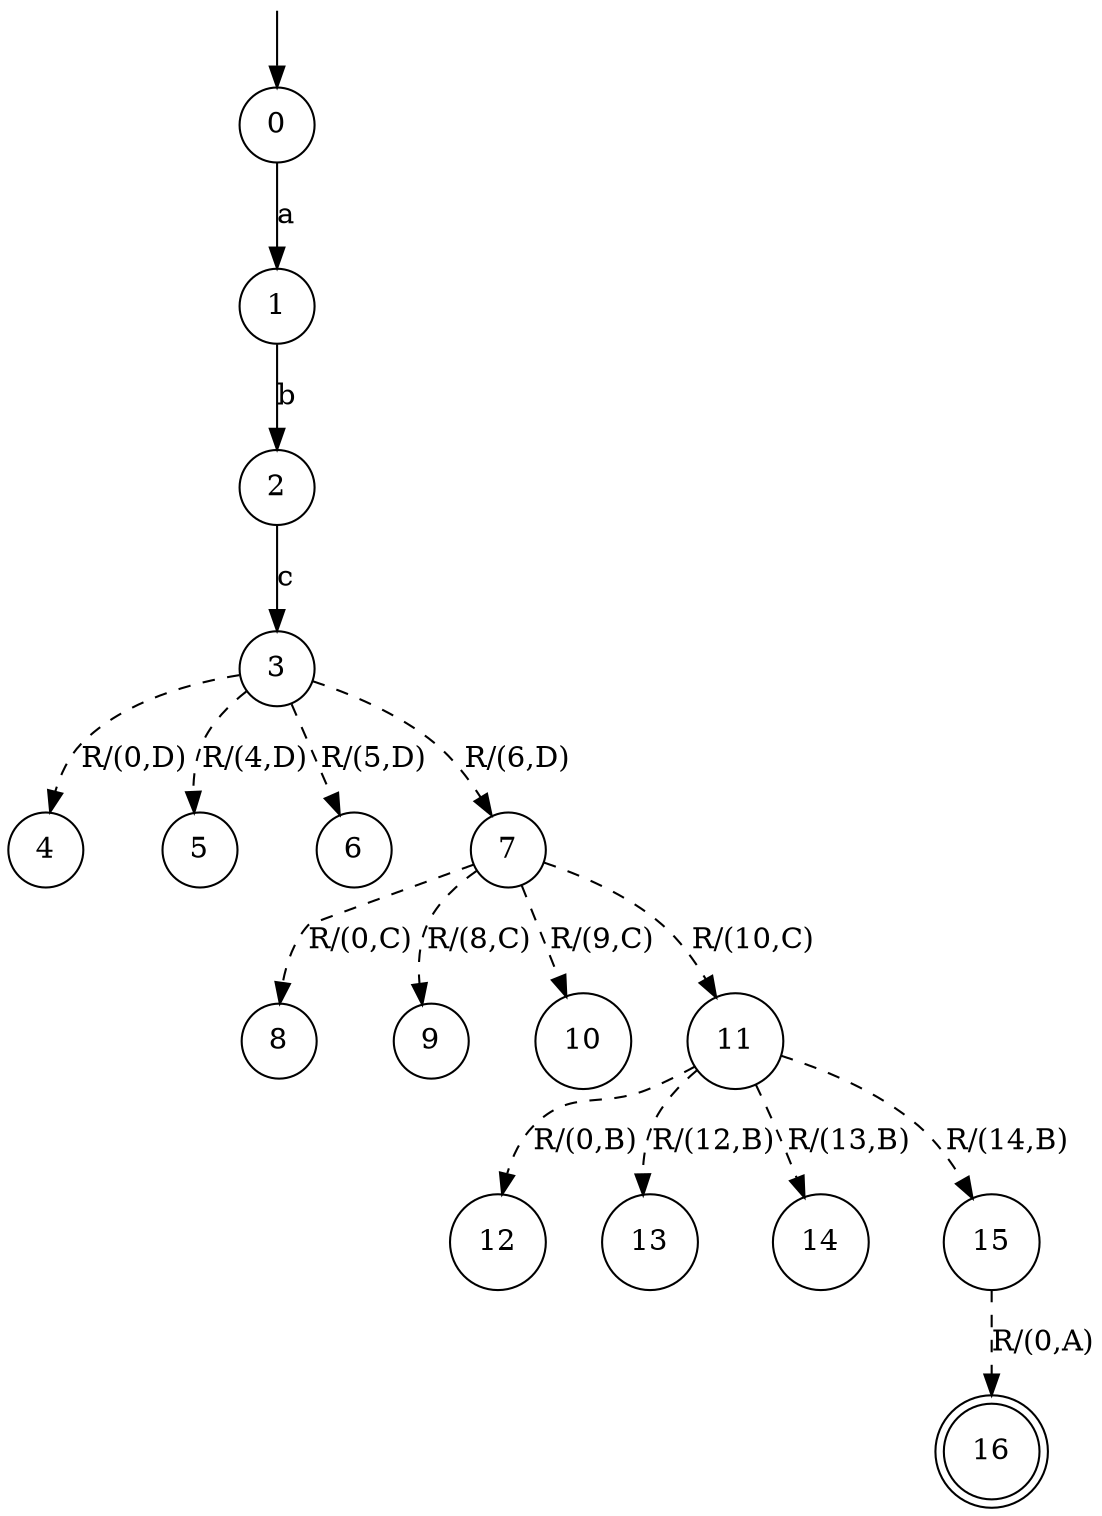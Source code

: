 digraph g {

	s0 [shape="circle" label="0"];
	s1 [shape="circle" label="1"];
	s2 [shape="circle" label="2"];
	s3 [shape="circle" label="3"];
	s4 [shape="circle" label="4"];
	s5 [shape="circle" label="5"];
	s6 [shape="circle" label="6"];
	s7 [shape="circle" label="7"];
	s8 [shape="circle" label="8"];
	s9 [shape="circle" label="9"];
	s10 [shape="circle" label="10"];
	s11 [shape="circle" label="11"];
	s12 [shape="circle" label="12"];
	s13 [shape="circle" label="13"];
	s14 [shape="circle" label="14"];
	s15 [shape="circle" label="15"];
	s16 [shape="doublecircle" label="16"];
	s0 -> s1 [label="a"];
	s1 -> s2 [label="b"];
	s2 -> s3 [label="c"];
	s3 -> s4 [style="dashed" label="R/(0,D)"];
	s3 -> s5 [style="dashed" label="R/(4,D)"];
	s3 -> s6 [style="dashed" label="R/(5,D)"];
	s3 -> s7 [style="dashed" label="R/(6,D)"];
	s7 -> s8 [style="dashed" label="R/(0,C)"];
	s7 -> s9 [style="dashed" label="R/(8,C)"];
	s7 -> s10 [style="dashed" label="R/(9,C)"];
	s7 -> s11 [style="dashed" label="R/(10,C)"];
	s11 -> s12 [style="dashed" label="R/(0,B)"];
	s11 -> s13 [style="dashed" label="R/(12,B)"];
	s11 -> s14 [style="dashed" label="R/(13,B)"];
	s11 -> s15 [style="dashed" label="R/(14,B)"];
	s15 -> s16 [style="dashed" label="R/(0,A)"];

__start0 [label="" shape="none" width="0" height="0"];
__start0 -> s0;
}
